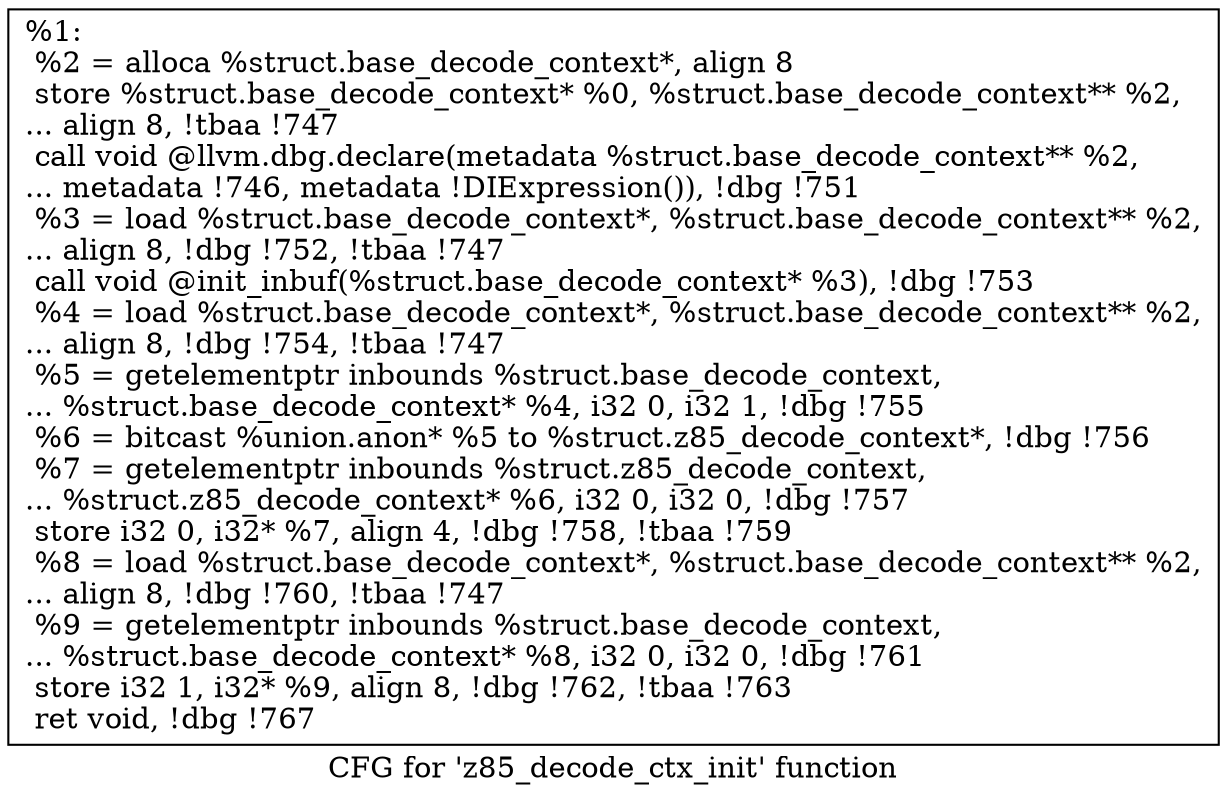 digraph "CFG for 'z85_decode_ctx_init' function" {
	label="CFG for 'z85_decode_ctx_init' function";

	Node0xd95230 [shape=record,label="{%1:\l  %2 = alloca %struct.base_decode_context*, align 8\l  store %struct.base_decode_context* %0, %struct.base_decode_context** %2,\l... align 8, !tbaa !747\l  call void @llvm.dbg.declare(metadata %struct.base_decode_context** %2,\l... metadata !746, metadata !DIExpression()), !dbg !751\l  %3 = load %struct.base_decode_context*, %struct.base_decode_context** %2,\l... align 8, !dbg !752, !tbaa !747\l  call void @init_inbuf(%struct.base_decode_context* %3), !dbg !753\l  %4 = load %struct.base_decode_context*, %struct.base_decode_context** %2,\l... align 8, !dbg !754, !tbaa !747\l  %5 = getelementptr inbounds %struct.base_decode_context,\l... %struct.base_decode_context* %4, i32 0, i32 1, !dbg !755\l  %6 = bitcast %union.anon* %5 to %struct.z85_decode_context*, !dbg !756\l  %7 = getelementptr inbounds %struct.z85_decode_context,\l... %struct.z85_decode_context* %6, i32 0, i32 0, !dbg !757\l  store i32 0, i32* %7, align 4, !dbg !758, !tbaa !759\l  %8 = load %struct.base_decode_context*, %struct.base_decode_context** %2,\l... align 8, !dbg !760, !tbaa !747\l  %9 = getelementptr inbounds %struct.base_decode_context,\l... %struct.base_decode_context* %8, i32 0, i32 0, !dbg !761\l  store i32 1, i32* %9, align 8, !dbg !762, !tbaa !763\l  ret void, !dbg !767\l}"];
}
